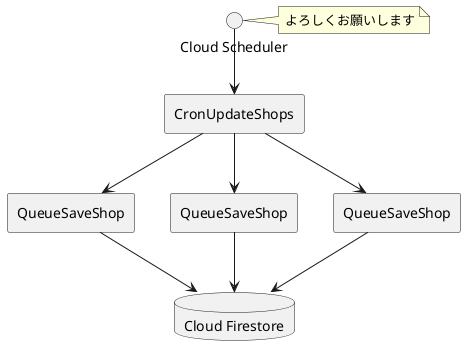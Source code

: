 @startuml
skinparam {
   defaultFontName NotoSansCJKjp-Regular
   }
   interface "Cloud Scheduler" as CloudScheduler
   note right of CloudScheduler : よろしくお願いします

   agent CronUpdateShops
   agent QueueSaveShop as QueueSaveShop1
   agent QueueSaveShop as QueueSaveShop2
   agent QueueSaveShop as QueueSaveShop3
   database "Cloud Firestore" as CloudFirestore

   CloudScheduler -down-> CronUpdateShops
   CronUpdateShops -down-> QueueSaveShop1
   CronUpdateShops -down-> QueueSaveShop2
   CronUpdateShops -down-> QueueSaveShop3
   QueueSaveShop1 -down-> CloudFirestore
   QueueSaveShop2 -down-> CloudFirestore
   QueueSaveShop3 -down-> CloudFirestore
@enduml